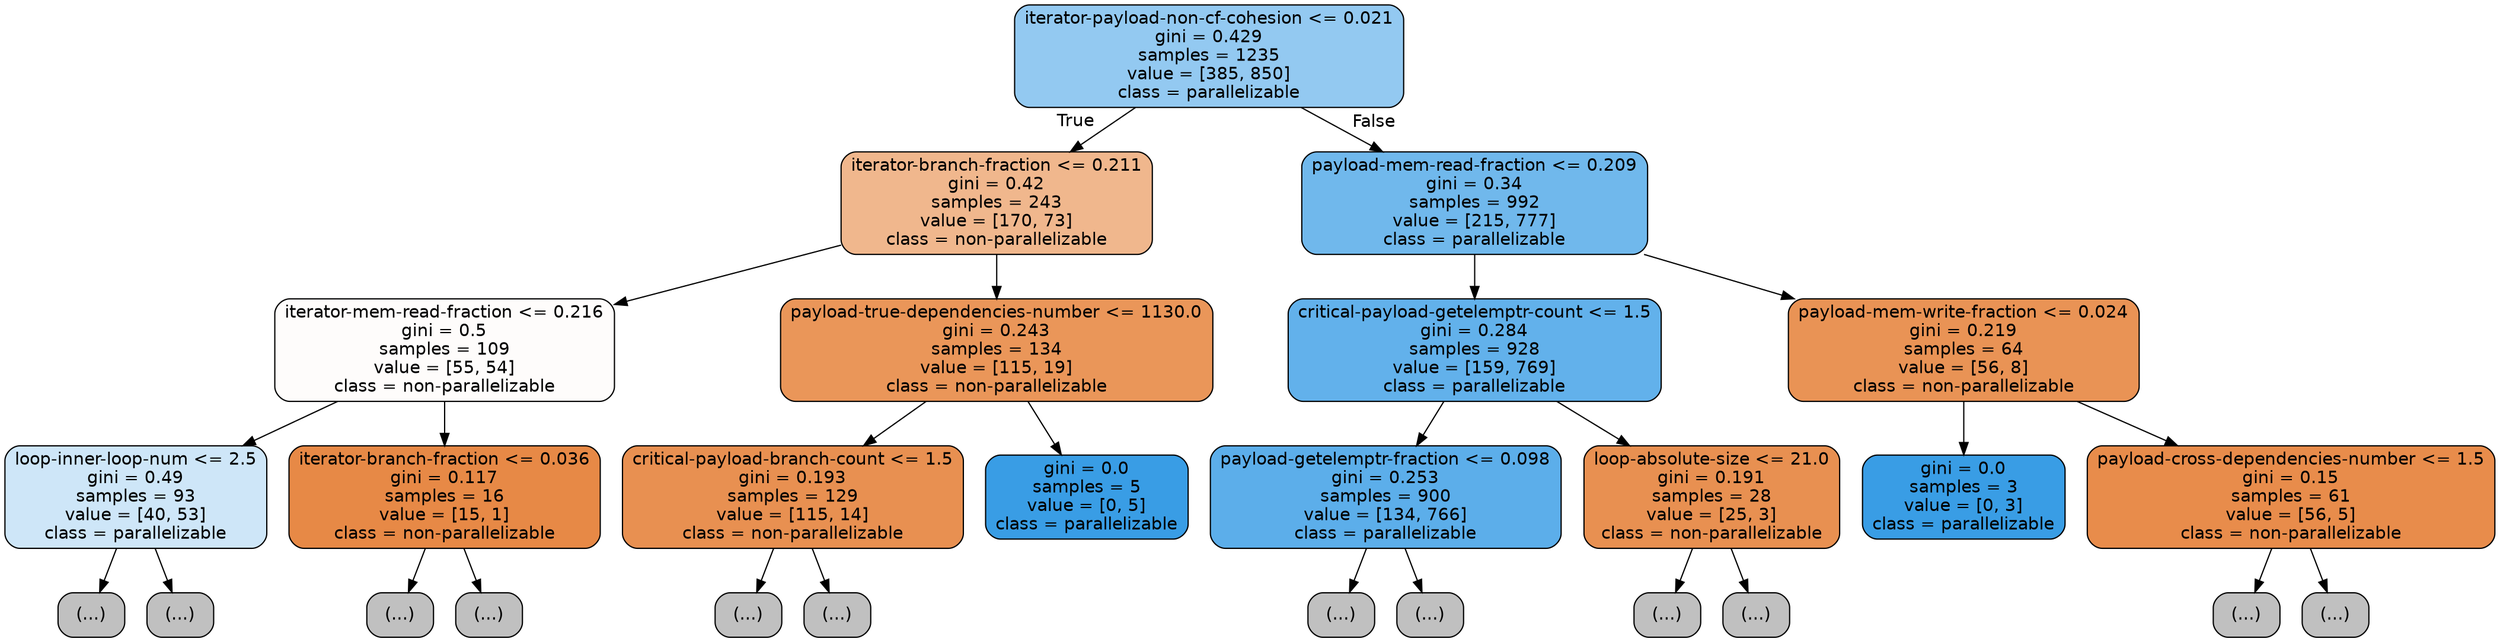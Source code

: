 digraph Tree {
node [shape=box, style="filled, rounded", color="black", fontname=helvetica] ;
edge [fontname=helvetica] ;
0 [label="iterator-payload-non-cf-cohesion <= 0.021\ngini = 0.429\nsamples = 1235\nvalue = [385, 850]\nclass = parallelizable", fillcolor="#399de58b"] ;
1 [label="iterator-branch-fraction <= 0.211\ngini = 0.42\nsamples = 243\nvalue = [170, 73]\nclass = non-parallelizable", fillcolor="#e5813992"] ;
0 -> 1 [labeldistance=2.5, labelangle=45, headlabel="True"] ;
2 [label="iterator-mem-read-fraction <= 0.216\ngini = 0.5\nsamples = 109\nvalue = [55, 54]\nclass = non-parallelizable", fillcolor="#e5813905"] ;
1 -> 2 ;
3 [label="loop-inner-loop-num <= 2.5\ngini = 0.49\nsamples = 93\nvalue = [40, 53]\nclass = parallelizable", fillcolor="#399de53f"] ;
2 -> 3 ;
4 [label="(...)", fillcolor="#C0C0C0"] ;
3 -> 4 ;
23 [label="(...)", fillcolor="#C0C0C0"] ;
3 -> 23 ;
32 [label="iterator-branch-fraction <= 0.036\ngini = 0.117\nsamples = 16\nvalue = [15, 1]\nclass = non-parallelizable", fillcolor="#e58139ee"] ;
2 -> 32 ;
33 [label="(...)", fillcolor="#C0C0C0"] ;
32 -> 33 ;
34 [label="(...)", fillcolor="#C0C0C0"] ;
32 -> 34 ;
35 [label="payload-true-dependencies-number <= 1130.0\ngini = 0.243\nsamples = 134\nvalue = [115, 19]\nclass = non-parallelizable", fillcolor="#e58139d5"] ;
1 -> 35 ;
36 [label="critical-payload-branch-count <= 1.5\ngini = 0.193\nsamples = 129\nvalue = [115, 14]\nclass = non-parallelizable", fillcolor="#e58139e0"] ;
35 -> 36 ;
37 [label="(...)", fillcolor="#C0C0C0"] ;
36 -> 37 ;
46 [label="(...)", fillcolor="#C0C0C0"] ;
36 -> 46 ;
63 [label="gini = 0.0\nsamples = 5\nvalue = [0, 5]\nclass = parallelizable", fillcolor="#399de5ff"] ;
35 -> 63 ;
64 [label="payload-mem-read-fraction <= 0.209\ngini = 0.34\nsamples = 992\nvalue = [215, 777]\nclass = parallelizable", fillcolor="#399de5b8"] ;
0 -> 64 [labeldistance=2.5, labelangle=-45, headlabel="False"] ;
65 [label="critical-payload-getelemptr-count <= 1.5\ngini = 0.284\nsamples = 928\nvalue = [159, 769]\nclass = parallelizable", fillcolor="#399de5ca"] ;
64 -> 65 ;
66 [label="payload-getelemptr-fraction <= 0.098\ngini = 0.253\nsamples = 900\nvalue = [134, 766]\nclass = parallelizable", fillcolor="#399de5d2"] ;
65 -> 66 ;
67 [label="(...)", fillcolor="#C0C0C0"] ;
66 -> 67 ;
68 [label="(...)", fillcolor="#C0C0C0"] ;
66 -> 68 ;
229 [label="loop-absolute-size <= 21.0\ngini = 0.191\nsamples = 28\nvalue = [25, 3]\nclass = non-parallelizable", fillcolor="#e58139e0"] ;
65 -> 229 ;
230 [label="(...)", fillcolor="#C0C0C0"] ;
229 -> 230 ;
231 [label="(...)", fillcolor="#C0C0C0"] ;
229 -> 231 ;
234 [label="payload-mem-write-fraction <= 0.024\ngini = 0.219\nsamples = 64\nvalue = [56, 8]\nclass = non-parallelizable", fillcolor="#e58139db"] ;
64 -> 234 ;
235 [label="gini = 0.0\nsamples = 3\nvalue = [0, 3]\nclass = parallelizable", fillcolor="#399de5ff"] ;
234 -> 235 ;
236 [label="payload-cross-dependencies-number <= 1.5\ngini = 0.15\nsamples = 61\nvalue = [56, 5]\nclass = non-parallelizable", fillcolor="#e58139e8"] ;
234 -> 236 ;
237 [label="(...)", fillcolor="#C0C0C0"] ;
236 -> 237 ;
248 [label="(...)", fillcolor="#C0C0C0"] ;
236 -> 248 ;
}